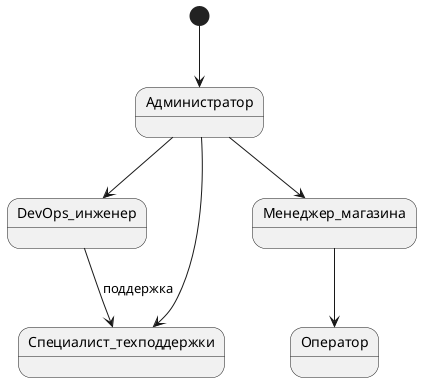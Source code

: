 @startuml
[*] --> Администратор
Администратор --> DevOps_инженер
Администратор --> Специалист_техподдержки
Администратор --> Менеджер_магазина
Менеджер_магазина --> Оператор
DevOps_инженер --> Специалист_техподдержки : поддержка
@enduml
